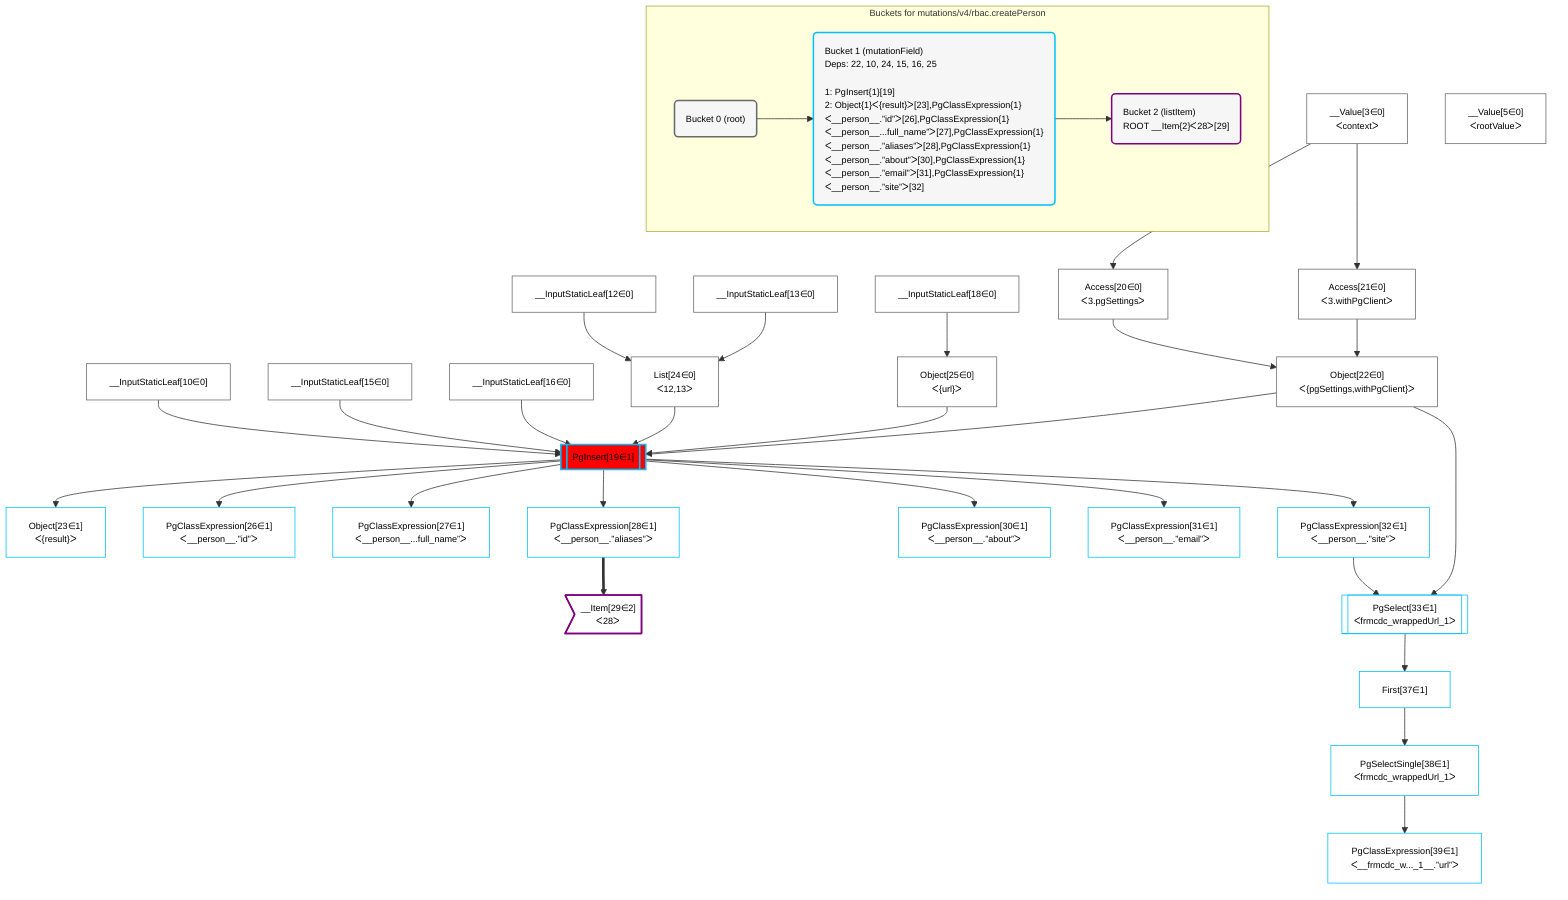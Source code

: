 %%{init: {'themeVariables': { 'fontSize': '12px'}}}%%
graph TD
    classDef path fill:#eee,stroke:#000,color:#000
    classDef plan fill:#fff,stroke-width:1px,color:#000
    classDef itemplan fill:#fff,stroke-width:2px,color:#000
    classDef sideeffectplan fill:#f00,stroke-width:2px,color:#000
    classDef bucket fill:#f6f6f6,color:#000,stroke-width:2px,text-align:left


    %% define steps
    __Value3["__Value[3∈0]<br />ᐸcontextᐳ"]:::plan
    __Value5["__Value[5∈0]<br />ᐸrootValueᐳ"]:::plan
    __InputStaticLeaf10["__InputStaticLeaf[10∈0]"]:::plan
    __InputStaticLeaf12["__InputStaticLeaf[12∈0]"]:::plan
    __InputStaticLeaf13["__InputStaticLeaf[13∈0]"]:::plan
    __InputStaticLeaf15["__InputStaticLeaf[15∈0]"]:::plan
    __InputStaticLeaf16["__InputStaticLeaf[16∈0]"]:::plan
    __InputStaticLeaf18["__InputStaticLeaf[18∈0]"]:::plan
    Access20["Access[20∈0]<br />ᐸ3.pgSettingsᐳ"]:::plan
    Access21["Access[21∈0]<br />ᐸ3.withPgClientᐳ"]:::plan
    Object22["Object[22∈0]<br />ᐸ{pgSettings,withPgClient}ᐳ"]:::plan
    List24["List[24∈0]<br />ᐸ12,13ᐳ"]:::plan
    Object25["Object[25∈0]<br />ᐸ{url}ᐳ"]:::plan
    PgInsert19[["PgInsert[19∈1]"]]:::sideeffectplan
    Object23["Object[23∈1]<br />ᐸ{result}ᐳ"]:::plan
    PgClassExpression26["PgClassExpression[26∈1]<br />ᐸ__person__.”id”ᐳ"]:::plan
    PgClassExpression27["PgClassExpression[27∈1]<br />ᐸ__person__...full_name”ᐳ"]:::plan
    PgClassExpression28["PgClassExpression[28∈1]<br />ᐸ__person__.”aliases”ᐳ"]:::plan
    __Item29>"__Item[29∈2]<br />ᐸ28ᐳ"]:::itemplan
    PgClassExpression30["PgClassExpression[30∈1]<br />ᐸ__person__.”about”ᐳ"]:::plan
    PgClassExpression31["PgClassExpression[31∈1]<br />ᐸ__person__.”email”ᐳ"]:::plan
    PgClassExpression32["PgClassExpression[32∈1]<br />ᐸ__person__.”site”ᐳ"]:::plan
    PgSelect33[["PgSelect[33∈1]<br />ᐸfrmcdc_wrappedUrl_1ᐳ"]]:::plan
    First37["First[37∈1]"]:::plan
    PgSelectSingle38["PgSelectSingle[38∈1]<br />ᐸfrmcdc_wrappedUrl_1ᐳ"]:::plan
    PgClassExpression39["PgClassExpression[39∈1]<br />ᐸ__frmcdc_w..._1__.”url”ᐳ"]:::plan

    %% plan dependencies
    __Value3 --> Access20
    __Value3 --> Access21
    Access20 & Access21 --> Object22
    __InputStaticLeaf12 & __InputStaticLeaf13 --> List24
    __InputStaticLeaf18 --> Object25
    Object22 & __InputStaticLeaf10 & List24 & __InputStaticLeaf15 & __InputStaticLeaf16 & Object25 --> PgInsert19
    PgInsert19 --> Object23
    PgInsert19 --> PgClassExpression26
    PgInsert19 --> PgClassExpression27
    PgInsert19 --> PgClassExpression28
    PgClassExpression28 ==> __Item29
    PgInsert19 --> PgClassExpression30
    PgInsert19 --> PgClassExpression31
    PgInsert19 --> PgClassExpression32
    Object22 & PgClassExpression32 --> PgSelect33
    PgSelect33 --> First37
    First37 --> PgSelectSingle38
    PgSelectSingle38 --> PgClassExpression39

    subgraph "Buckets for mutations/v4/rbac.createPerson"
    Bucket0("Bucket 0 (root)"):::bucket
    classDef bucket0 stroke:#696969
    class Bucket0,__Value3,__Value5,__InputStaticLeaf10,__InputStaticLeaf12,__InputStaticLeaf13,__InputStaticLeaf15,__InputStaticLeaf16,__InputStaticLeaf18,Access20,Access21,Object22,List24,Object25 bucket0
    Bucket1("Bucket 1 (mutationField)<br />Deps: 22, 10, 24, 15, 16, 25<br /><br />1: PgInsert{1}[19]<br />2: Object{1}ᐸ{result}ᐳ[23],PgClassExpression{1}ᐸ__person__.”id”ᐳ[26],PgClassExpression{1}ᐸ__person__...full_name”ᐳ[27],PgClassExpression{1}ᐸ__person__.”aliases”ᐳ[28],PgClassExpression{1}ᐸ__person__.”about”ᐳ[30],PgClassExpression{1}ᐸ__person__.”email”ᐳ[31],PgClassExpression{1}ᐸ__person__.”site”ᐳ[32]"):::bucket
    classDef bucket1 stroke:#00bfff
    class Bucket1,PgInsert19,Object23,PgClassExpression26,PgClassExpression27,PgClassExpression28,PgClassExpression30,PgClassExpression31,PgClassExpression32,PgSelect33,First37,PgSelectSingle38,PgClassExpression39 bucket1
    Bucket2("Bucket 2 (listItem)<br />ROOT __Item{2}ᐸ28ᐳ[29]"):::bucket
    classDef bucket2 stroke:#7f007f
    class Bucket2,__Item29 bucket2
    Bucket0 --> Bucket1
    Bucket1 --> Bucket2
    end